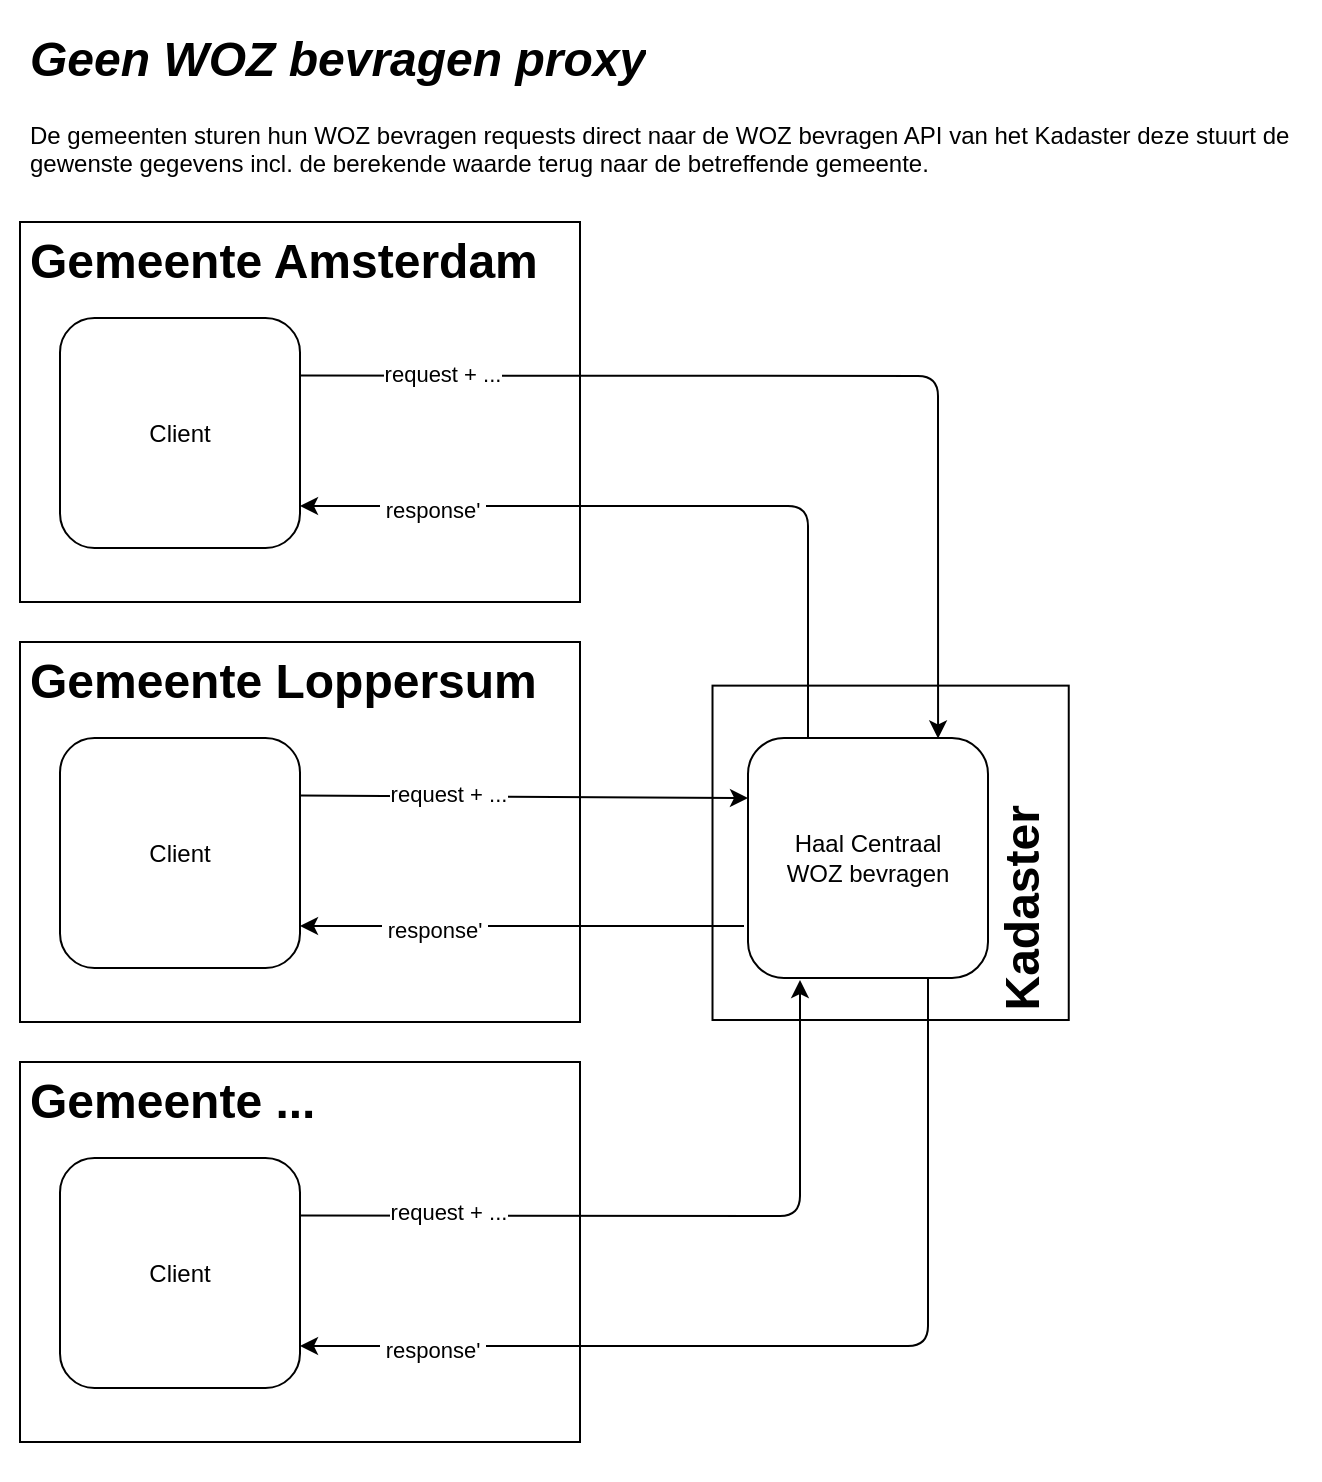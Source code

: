 <mxfile version="14.9.2" type="device"><diagram id="5rLYXw4d1428zBfZNk9S" name="Page-1"><mxGraphModel dx="1422" dy="820" grid="1" gridSize="10" guides="1" tooltips="1" connect="1" arrows="1" fold="1" page="1" pageScale="1" pageWidth="1169" pageHeight="826" math="0" shadow="0"><root><mxCell id="0"/><mxCell id="1" parent="0"/><mxCell id="t5kVC1MWrGKflKb3v3cq-4" value="" style="rounded=0;whiteSpace=wrap;html=1;strokeColor=none;" parent="1" vertex="1"><mxGeometry x="110" y="10" width="660" height="740" as="geometry"/></mxCell><mxCell id="0vJPY9iBi3FjMtgsZbZ6-22" value="&lt;h1&gt;Gemeente ...&lt;br&gt;&lt;/h1&gt;" style="text;html=1;spacing=5;spacingTop=-20;whiteSpace=wrap;overflow=hidden;rounded=0;labelBorderColor=none;strokeColor=#000000;" parent="1" vertex="1"><mxGeometry x="120" y="541" width="280" height="190" as="geometry"/></mxCell><mxCell id="0vJPY9iBi3FjMtgsZbZ6-15" value="&lt;h1&gt;Gemeente Amsterdam&lt;br&gt;&lt;/h1&gt;" style="text;html=1;spacing=5;spacingTop=-20;whiteSpace=wrap;overflow=hidden;rounded=0;labelBorderColor=none;strokeColor=#000000;" parent="1" vertex="1"><mxGeometry x="120" y="121" width="280" height="190" as="geometry"/></mxCell><mxCell id="dh4bTn8yGy-JCNBOvuug-26" value="&lt;h1&gt;&lt;br&gt;&lt;/h1&gt;&lt;h1&gt;&lt;br&gt;&lt;/h1&gt;&lt;h1&gt;&lt;br&gt;&lt;/h1&gt;&lt;h1&gt;Kadaster&lt;/h1&gt;" style="text;html=1;fillColor=none;spacing=5;spacingTop=-20;whiteSpace=wrap;overflow=hidden;rounded=0;strokeColor=#000000;rotation=-90;" parent="1" vertex="1"><mxGeometry x="471.72" y="347.35" width="167.19" height="178.12" as="geometry"/></mxCell><mxCell id="0vJPY9iBi3FjMtgsZbZ6-31" value="&lt;h1&gt;&lt;i&gt;Geen WOZ bevragen proxy&lt;br&gt;&lt;/i&gt;&lt;/h1&gt;" style="text;html=1;spacing=5;spacingTop=-20;whiteSpace=wrap;overflow=hidden;rounded=0;labelBorderColor=none;" parent="1" vertex="1"><mxGeometry x="120" y="20" width="630" height="120" as="geometry"/></mxCell><mxCell id="dh4bTn8yGy-JCNBOvuug-25" value="&lt;h1&gt;Gemeente Loppersum&lt;br&gt;&lt;/h1&gt;" style="text;html=1;spacing=5;spacingTop=-20;whiteSpace=wrap;overflow=hidden;rounded=0;labelBorderColor=none;strokeColor=#000000;" parent="1" vertex="1"><mxGeometry x="120" y="331" width="280" height="190" as="geometry"/></mxCell><mxCell id="dh4bTn8yGy-JCNBOvuug-3" value="Haal Centraal&lt;br&gt;WOZ bevragen" style="rounded=1;whiteSpace=wrap;html=1;" parent="1" vertex="1"><mxGeometry x="484" y="379" width="120" height="120" as="geometry"/></mxCell><mxCell id="dh4bTn8yGy-JCNBOvuug-4" value="Client" style="rounded=1;whiteSpace=wrap;html=1;" parent="1" vertex="1"><mxGeometry x="140" y="379" width="120" height="115" as="geometry"/></mxCell><mxCell id="dh4bTn8yGy-JCNBOvuug-17" value="" style="endArrow=classic;html=1;exitX=1;exitY=0.25;exitDx=0;exitDy=0;entryX=0;entryY=0.25;entryDx=0;entryDy=0;" parent="1" source="dh4bTn8yGy-JCNBOvuug-4" target="dh4bTn8yGy-JCNBOvuug-3" edge="1"><mxGeometry width="50" height="50" relative="1" as="geometry"><mxPoint x="260" y="489" as="sourcePoint"/><mxPoint x="310" y="439" as="targetPoint"/></mxGeometry></mxCell><mxCell id="dh4bTn8yGy-JCNBOvuug-22" value="" style="endArrow=classic;html=1;" parent="1" edge="1"><mxGeometry width="50" height="50" relative="1" as="geometry"><mxPoint x="482" y="473" as="sourcePoint"/><mxPoint x="260" y="473" as="targetPoint"/></mxGeometry></mxCell><mxCell id="dh4bTn8yGy-JCNBOvuug-23" value="&amp;nbsp;response'&amp;nbsp;" style="edgeLabel;html=1;align=center;verticalAlign=middle;resizable=0;points=[];" parent="dh4bTn8yGy-JCNBOvuug-22" vertex="1" connectable="0"><mxGeometry x="0.298" y="2" relative="1" as="geometry"><mxPoint x="-11" as="offset"/></mxGeometry></mxCell><mxCell id="0vJPY9iBi3FjMtgsZbZ6-8" value="&lt;div&gt;De gemeenten sturen hun WOZ bevragen requests direct naar de WOZ bevragen API van het Kadaster deze stuurt de gewenste gegevens incl. de berekende waarde terug naar de betreffende gemeente.&lt;br&gt;&lt;/div&gt;" style="text;html=1;spacing=5;spacingTop=-20;whiteSpace=wrap;overflow=hidden;rounded=0;labelBorderColor=none;" parent="1" vertex="1"><mxGeometry x="120" y="81" width="640" height="55" as="geometry"/></mxCell><mxCell id="0vJPY9iBi3FjMtgsZbZ6-10" value="Client" style="rounded=1;whiteSpace=wrap;html=1;" parent="1" vertex="1"><mxGeometry x="140" y="169" width="120" height="115" as="geometry"/></mxCell><mxCell id="0vJPY9iBi3FjMtgsZbZ6-11" value="" style="endArrow=classic;html=1;exitX=1;exitY=0.25;exitDx=0;exitDy=0;entryX=0.792;entryY=0.002;entryDx=0;entryDy=0;entryPerimeter=0;" parent="1" source="0vJPY9iBi3FjMtgsZbZ6-10" target="dh4bTn8yGy-JCNBOvuug-3" edge="1"><mxGeometry width="50" height="50" relative="1" as="geometry"><mxPoint x="260" y="279" as="sourcePoint"/><mxPoint x="410" y="199.0" as="targetPoint"/><Array as="points"><mxPoint x="579" y="198"/></Array></mxGeometry></mxCell><mxCell id="0vJPY9iBi3FjMtgsZbZ6-12" value="request + ..." style="edgeLabel;html=1;align=center;verticalAlign=middle;resizable=0;points=[];" parent="0vJPY9iBi3FjMtgsZbZ6-11" vertex="1" connectable="0"><mxGeometry x="-0.231" y="1" relative="1" as="geometry"><mxPoint x="-122" as="offset"/></mxGeometry></mxCell><mxCell id="0vJPY9iBi3FjMtgsZbZ6-13" value="" style="endArrow=classic;html=1;exitX=0.25;exitY=0;exitDx=0;exitDy=0;" parent="1" source="dh4bTn8yGy-JCNBOvuug-3" edge="1"><mxGeometry width="50" height="50" relative="1" as="geometry"><mxPoint x="410" y="263.0" as="sourcePoint"/><mxPoint x="260" y="263.0" as="targetPoint"/><Array as="points"><mxPoint x="514" y="263"/></Array></mxGeometry></mxCell><mxCell id="0vJPY9iBi3FjMtgsZbZ6-14" value="&amp;nbsp;response'&amp;nbsp;" style="edgeLabel;html=1;align=center;verticalAlign=middle;resizable=0;points=[];" parent="0vJPY9iBi3FjMtgsZbZ6-13" vertex="1" connectable="0"><mxGeometry x="0.298" y="2" relative="1" as="geometry"><mxPoint x="-64" as="offset"/></mxGeometry></mxCell><mxCell id="0vJPY9iBi3FjMtgsZbZ6-17" value="Client" style="rounded=1;whiteSpace=wrap;html=1;" parent="1" vertex="1"><mxGeometry x="140" y="589" width="120" height="115" as="geometry"/></mxCell><mxCell id="0vJPY9iBi3FjMtgsZbZ6-18" value="" style="endArrow=classic;html=1;exitX=1;exitY=0.25;exitDx=0;exitDy=0;" parent="1" source="0vJPY9iBi3FjMtgsZbZ6-17" edge="1"><mxGeometry width="50" height="50" relative="1" as="geometry"><mxPoint x="260" y="699" as="sourcePoint"/><mxPoint x="510" y="500" as="targetPoint"/><Array as="points"><mxPoint x="510" y="618"/></Array></mxGeometry></mxCell><mxCell id="0vJPY9iBi3FjMtgsZbZ6-20" value="" style="endArrow=classic;html=1;exitX=0.75;exitY=1;exitDx=0;exitDy=0;" parent="1" source="dh4bTn8yGy-JCNBOvuug-3" edge="1"><mxGeometry width="50" height="50" relative="1" as="geometry"><mxPoint x="410" y="683.0" as="sourcePoint"/><mxPoint x="260" y="683.0" as="targetPoint"/><Array as="points"><mxPoint x="574" y="683"/></Array></mxGeometry></mxCell><mxCell id="0vJPY9iBi3FjMtgsZbZ6-21" value="&amp;nbsp;response'&amp;nbsp;" style="edgeLabel;html=1;align=center;verticalAlign=middle;resizable=0;points=[];" parent="0vJPY9iBi3FjMtgsZbZ6-20" vertex="1" connectable="0"><mxGeometry x="0.298" y="2" relative="1" as="geometry"><mxPoint x="-109" as="offset"/></mxGeometry></mxCell><mxCell id="mB9M90B-wEIb2sF42orL-9" value="request + ..." style="edgeLabel;html=1;align=center;verticalAlign=middle;resizable=0;points=[];" vertex="1" connectable="0" parent="1"><mxGeometry x="334.004" y="407.001" as="geometry"/></mxCell><mxCell id="mB9M90B-wEIb2sF42orL-10" value="request + ..." style="edgeLabel;html=1;align=center;verticalAlign=middle;resizable=0;points=[];" vertex="1" connectable="0" parent="1"><mxGeometry x="334.001" y="616.0" as="geometry"/></mxCell></root></mxGraphModel></diagram></mxfile>